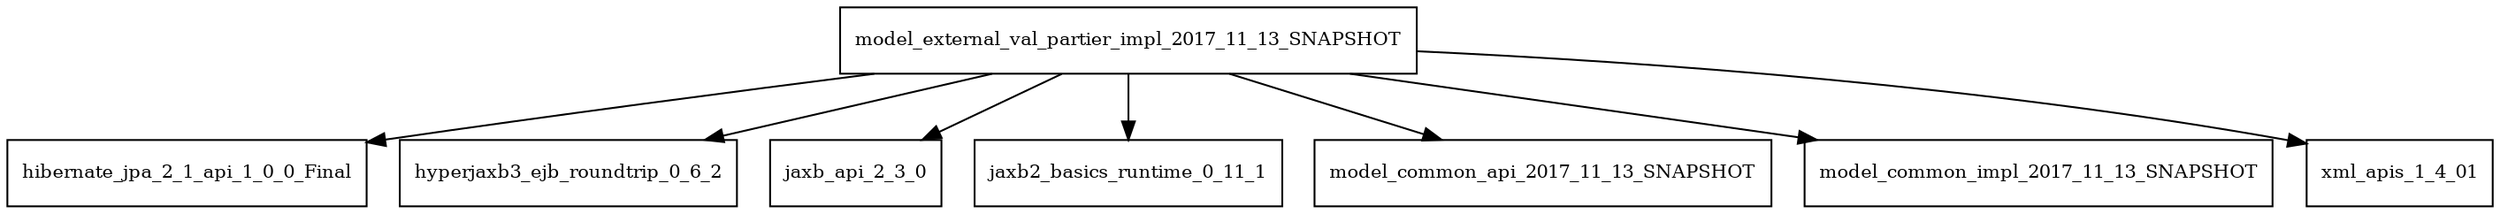 digraph model_external_val_partier_impl_2017_11_13_SNAPSHOT_dependencies {
  node [shape = box, fontsize=10.0];
  model_external_val_partier_impl_2017_11_13_SNAPSHOT -> hibernate_jpa_2_1_api_1_0_0_Final;
  model_external_val_partier_impl_2017_11_13_SNAPSHOT -> hyperjaxb3_ejb_roundtrip_0_6_2;
  model_external_val_partier_impl_2017_11_13_SNAPSHOT -> jaxb_api_2_3_0;
  model_external_val_partier_impl_2017_11_13_SNAPSHOT -> jaxb2_basics_runtime_0_11_1;
  model_external_val_partier_impl_2017_11_13_SNAPSHOT -> model_common_api_2017_11_13_SNAPSHOT;
  model_external_val_partier_impl_2017_11_13_SNAPSHOT -> model_common_impl_2017_11_13_SNAPSHOT;
  model_external_val_partier_impl_2017_11_13_SNAPSHOT -> xml_apis_1_4_01;
}
